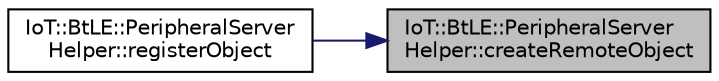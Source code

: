 digraph "IoT::BtLE::PeripheralServerHelper::createRemoteObject"
{
 // LATEX_PDF_SIZE
  edge [fontname="Helvetica",fontsize="10",labelfontname="Helvetica",labelfontsize="10"];
  node [fontname="Helvetica",fontsize="10",shape=record];
  rankdir="RL";
  Node1 [label="IoT::BtLE::PeripheralServer\lHelper::createRemoteObject",height=0.2,width=0.4,color="black", fillcolor="grey75", style="filled", fontcolor="black",tooltip="Destroys the PeripheralServerHelper."];
  Node1 -> Node2 [dir="back",color="midnightblue",fontsize="10",style="solid"];
  Node2 [label="IoT::BtLE::PeripheralServer\lHelper::registerObject",height=0.2,width=0.4,color="black", fillcolor="white", style="filled",URL="$classIoT_1_1BtLE_1_1PeripheralServerHelper.html#a8ac44ac36f83bde7eeab12cb391a8e99",tooltip=" "];
}
